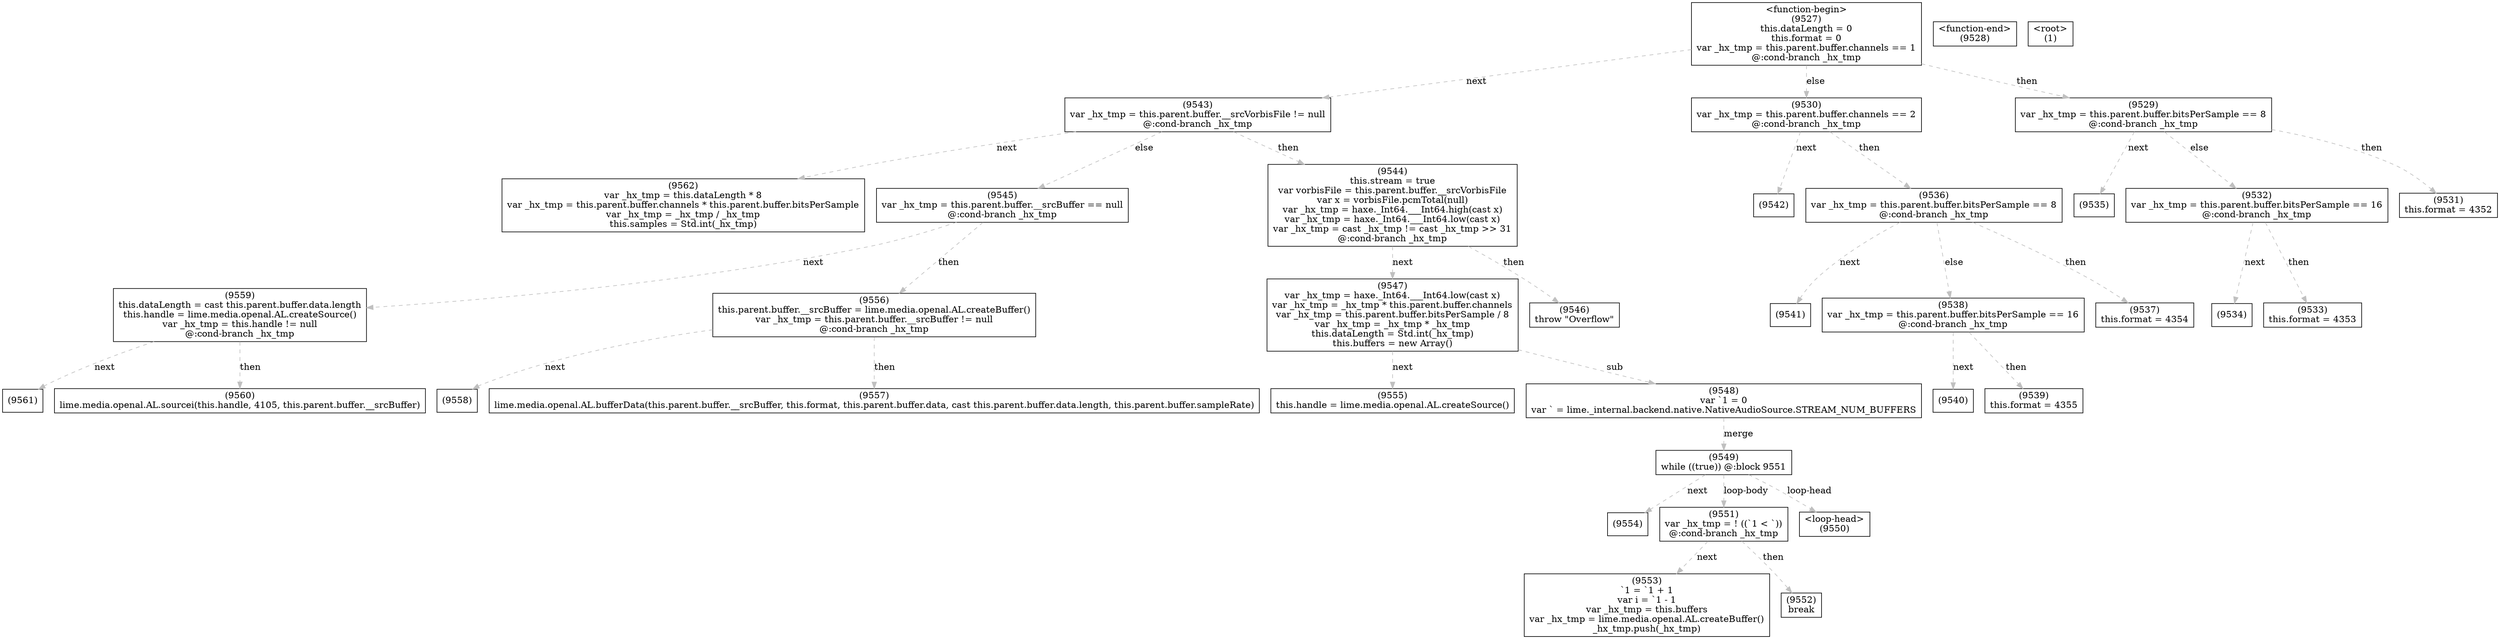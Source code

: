 digraph graphname {
n9562 [shape=box,label="(9562)\nvar _hx_tmp = this.dataLength * 8\nvar _hx_tmp = this.parent.buffer.channels * this.parent.buffer.bitsPerSample\nvar _hx_tmp = _hx_tmp / _hx_tmp\nthis.samples = Std.int(_hx_tmp)"];
n9561 [shape=box,label="(9561)"];
n9560 [shape=box,label="(9560)\nlime.media.openal.AL.sourcei(this.handle, 4105, this.parent.buffer.__srcBuffer)"];
n9559 [shape=box,label="(9559)\nthis.dataLength = cast this.parent.buffer.data.length\nthis.handle = lime.media.openal.AL.createSource()\nvar _hx_tmp = this.handle != null\n@:cond-branch _hx_tmp"];
n9559 -> n9560[style="dashed",color="gray",label="then"];
n9559 -> n9561[style="dashed",color="gray",label="next"];
n9558 [shape=box,label="(9558)"];
n9557 [shape=box,label="(9557)\nlime.media.openal.AL.bufferData(this.parent.buffer.__srcBuffer, this.format, this.parent.buffer.data, cast this.parent.buffer.data.length, this.parent.buffer.sampleRate)"];
n9556 [shape=box,label="(9556)\nthis.parent.buffer.__srcBuffer = lime.media.openal.AL.createBuffer()\nvar _hx_tmp = this.parent.buffer.__srcBuffer != null\n@:cond-branch _hx_tmp"];
n9556 -> n9557[style="dashed",color="gray",label="then"];
n9556 -> n9558[style="dashed",color="gray",label="next"];
n9555 [shape=box,label="(9555)\nthis.handle = lime.media.openal.AL.createSource()"];
n9554 [shape=box,label="(9554)"];
n9553 [shape=box,label="(9553)\n`1 = `1 + 1\nvar i = `1 - 1\nvar _hx_tmp = this.buffers\nvar _hx_tmp = lime.media.openal.AL.createBuffer()\n_hx_tmp.push(_hx_tmp)"];
n9552 [shape=box,label="(9552)\nbreak"];
n9551 [shape=box,label="(9551)\nvar _hx_tmp = ! ((`1 < `))\n@:cond-branch _hx_tmp"];
n9551 -> n9552[style="dashed",color="gray",label="then"];
n9551 -> n9553[style="dashed",color="gray",label="next"];
n9550 [shape=box,label="<loop-head>
(9550)"];
n9549 [shape=box,label="(9549)\nwhile ((true)) @:block 9551"];
n9549 -> n9550[style="dashed",color="gray",label="loop-head"];
n9549 -> n9551[style="dashed",color="gray",label="loop-body"];
n9549 -> n9554[style="dashed",color="gray",label="next"];
n9548 [shape=box,label="(9548)\nvar `1 = 0\nvar ` = lime._internal.backend.native.NativeAudioSource.STREAM_NUM_BUFFERS"];
n9548 -> n9549[style="dashed",color="gray",label="merge"];
n9547 [shape=box,label="(9547)\nvar _hx_tmp = haxe._Int64.___Int64.low(cast x)\nvar _hx_tmp = _hx_tmp * this.parent.buffer.channels\nvar _hx_tmp = this.parent.buffer.bitsPerSample / 8\nvar _hx_tmp = _hx_tmp * _hx_tmp\nthis.dataLength = Std.int(_hx_tmp)\nthis.buffers = new Array()"];
n9547 -> n9548[style="dashed",color="gray",label="sub"];
n9547 -> n9555[style="dashed",color="gray",label="next"];
n9546 [shape=box,label="(9546)\nthrow \"Overflow\""];
n9545 [shape=box,label="(9545)\nvar _hx_tmp = this.parent.buffer.__srcBuffer == null\n@:cond-branch _hx_tmp"];
n9545 -> n9556[style="dashed",color="gray",label="then"];
n9545 -> n9559[style="dashed",color="gray",label="next"];
n9544 [shape=box,label="(9544)\nthis.stream = true\nvar vorbisFile = this.parent.buffer.__srcVorbisFile\nvar x = vorbisFile.pcmTotal(null)\nvar _hx_tmp = haxe._Int64.___Int64.high(cast x)\nvar _hx_tmp = haxe._Int64.___Int64.low(cast x)\nvar _hx_tmp = cast _hx_tmp != cast _hx_tmp >> 31\n@:cond-branch _hx_tmp"];
n9544 -> n9546[style="dashed",color="gray",label="then"];
n9544 -> n9547[style="dashed",color="gray",label="next"];
n9543 [shape=box,label="(9543)\nvar _hx_tmp = this.parent.buffer.__srcVorbisFile != null\n@:cond-branch _hx_tmp"];
n9543 -> n9544[style="dashed",color="gray",label="then"];
n9543 -> n9545[style="dashed",color="gray",label="else"];
n9543 -> n9562[style="dashed",color="gray",label="next"];
n9542 [shape=box,label="(9542)"];
n9541 [shape=box,label="(9541)"];
n9540 [shape=box,label="(9540)"];
n9539 [shape=box,label="(9539)\nthis.format = 4355"];
n9538 [shape=box,label="(9538)\nvar _hx_tmp = this.parent.buffer.bitsPerSample == 16\n@:cond-branch _hx_tmp"];
n9538 -> n9539[style="dashed",color="gray",label="then"];
n9538 -> n9540[style="dashed",color="gray",label="next"];
n9537 [shape=box,label="(9537)\nthis.format = 4354"];
n9536 [shape=box,label="(9536)\nvar _hx_tmp = this.parent.buffer.bitsPerSample == 8\n@:cond-branch _hx_tmp"];
n9536 -> n9537[style="dashed",color="gray",label="then"];
n9536 -> n9538[style="dashed",color="gray",label="else"];
n9536 -> n9541[style="dashed",color="gray",label="next"];
n9535 [shape=box,label="(9535)"];
n9534 [shape=box,label="(9534)"];
n9533 [shape=box,label="(9533)\nthis.format = 4353"];
n9532 [shape=box,label="(9532)\nvar _hx_tmp = this.parent.buffer.bitsPerSample == 16\n@:cond-branch _hx_tmp"];
n9532 -> n9533[style="dashed",color="gray",label="then"];
n9532 -> n9534[style="dashed",color="gray",label="next"];
n9531 [shape=box,label="(9531)\nthis.format = 4352"];
n9530 [shape=box,label="(9530)\nvar _hx_tmp = this.parent.buffer.channels == 2\n@:cond-branch _hx_tmp"];
n9530 -> n9536[style="dashed",color="gray",label="then"];
n9530 -> n9542[style="dashed",color="gray",label="next"];
n9529 [shape=box,label="(9529)\nvar _hx_tmp = this.parent.buffer.bitsPerSample == 8\n@:cond-branch _hx_tmp"];
n9529 -> n9531[style="dashed",color="gray",label="then"];
n9529 -> n9532[style="dashed",color="gray",label="else"];
n9529 -> n9535[style="dashed",color="gray",label="next"];
n9528 [shape=box,label="<function-end>
(9528)"];
n9527 [shape=box,label="<function-begin>
(9527)\nthis.dataLength = 0\nthis.format = 0\nvar _hx_tmp = this.parent.buffer.channels == 1\n@:cond-branch _hx_tmp"];
n9527 -> n9529[style="dashed",color="gray",label="then"];
n9527 -> n9530[style="dashed",color="gray",label="else"];
n9527 -> n9543[style="dashed",color="gray",label="next"];
n1 [shape=box,label="<root>
(1)"];
}
